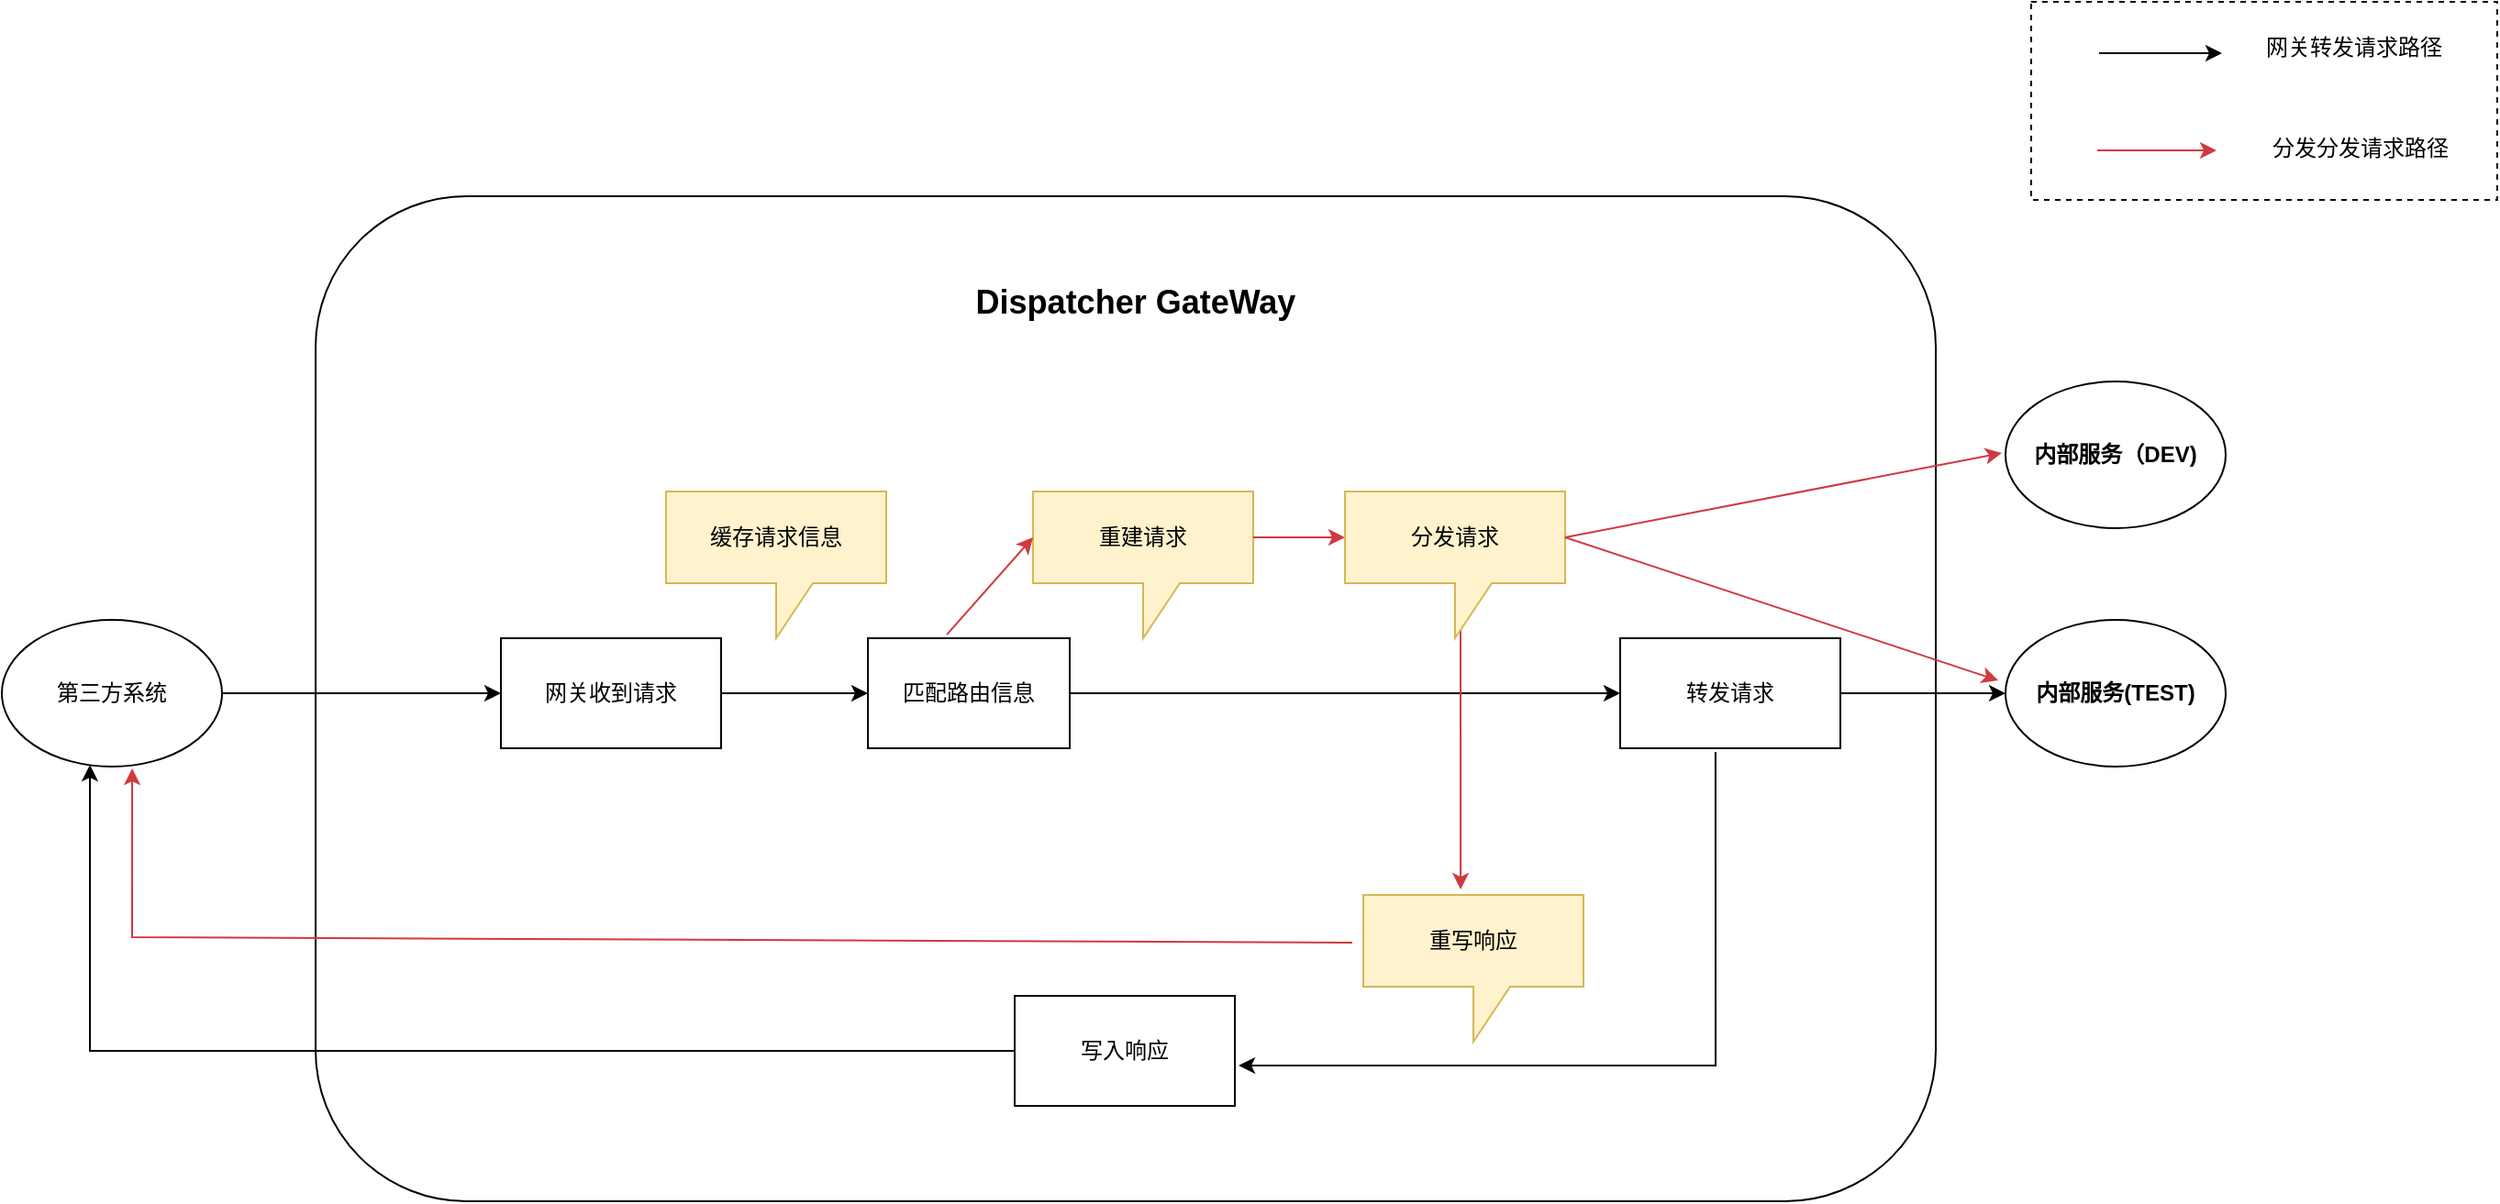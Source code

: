 <mxfile version="24.4.14" type="github">
  <diagram name="第 1 页" id="qCyqSDlLpOXVNilljG4B">
    <mxGraphModel dx="1434" dy="746" grid="0" gridSize="10" guides="1" tooltips="1" connect="1" arrows="1" fold="1" page="1" pageScale="1" pageWidth="827" pageHeight="1169" math="0" shadow="0">
      <root>
        <mxCell id="0" />
        <mxCell id="1" parent="0" />
        <mxCell id="rPTgxNd3Im22zeCbutrb-63" value="" style="rounded=1;whiteSpace=wrap;html=1;" vertex="1" parent="1">
          <mxGeometry x="209" y="149" width="883" height="548" as="geometry" />
        </mxCell>
        <mxCell id="rPTgxNd3Im22zeCbutrb-62" value="" style="rounded=0;whiteSpace=wrap;html=1;dashed=1;" vertex="1" parent="1">
          <mxGeometry x="1144" y="43" width="254" height="108" as="geometry" />
        </mxCell>
        <mxCell id="rPTgxNd3Im22zeCbutrb-8" style="edgeStyle=orthogonalEdgeStyle;rounded=0;orthogonalLoop=1;jettySize=auto;html=1;entryX=0;entryY=0.5;entryDx=0;entryDy=0;" edge="1" parent="1" source="rPTgxNd3Im22zeCbutrb-1" target="rPTgxNd3Im22zeCbutrb-5">
          <mxGeometry relative="1" as="geometry" />
        </mxCell>
        <mxCell id="rPTgxNd3Im22zeCbutrb-1" value="网关收到请求" style="rounded=0;whiteSpace=wrap;html=1;" vertex="1" parent="1">
          <mxGeometry x="310" y="390" width="120" height="60" as="geometry" />
        </mxCell>
        <mxCell id="rPTgxNd3Im22zeCbutrb-4" style="edgeStyle=orthogonalEdgeStyle;rounded=0;orthogonalLoop=1;jettySize=auto;html=1;entryX=0;entryY=0.5;entryDx=0;entryDy=0;" edge="1" parent="1" source="rPTgxNd3Im22zeCbutrb-3" target="rPTgxNd3Im22zeCbutrb-1">
          <mxGeometry relative="1" as="geometry" />
        </mxCell>
        <mxCell id="rPTgxNd3Im22zeCbutrb-3" value="第三方系统" style="ellipse;whiteSpace=wrap;html=1;" vertex="1" parent="1">
          <mxGeometry x="38" y="380" width="120" height="80" as="geometry" />
        </mxCell>
        <mxCell id="rPTgxNd3Im22zeCbutrb-9" style="edgeStyle=orthogonalEdgeStyle;rounded=0;orthogonalLoop=1;jettySize=auto;html=1;entryX=0;entryY=0.5;entryDx=0;entryDy=0;" edge="1" parent="1" source="rPTgxNd3Im22zeCbutrb-5" target="rPTgxNd3Im22zeCbutrb-6">
          <mxGeometry relative="1" as="geometry" />
        </mxCell>
        <mxCell id="rPTgxNd3Im22zeCbutrb-5" value="匹配路由信息" style="rounded=0;whiteSpace=wrap;html=1;" vertex="1" parent="1">
          <mxGeometry x="510" y="390" width="110" height="60" as="geometry" />
        </mxCell>
        <mxCell id="rPTgxNd3Im22zeCbutrb-10" style="edgeStyle=orthogonalEdgeStyle;rounded=0;orthogonalLoop=1;jettySize=auto;html=1;entryX=0;entryY=0.5;entryDx=0;entryDy=0;" edge="1" parent="1" source="rPTgxNd3Im22zeCbutrb-6" target="rPTgxNd3Im22zeCbutrb-7">
          <mxGeometry relative="1" as="geometry">
            <mxPoint x="1120" y="420" as="targetPoint" />
          </mxGeometry>
        </mxCell>
        <mxCell id="rPTgxNd3Im22zeCbutrb-6" value="转发请求" style="rounded=0;whiteSpace=wrap;html=1;" vertex="1" parent="1">
          <mxGeometry x="920" y="390" width="120" height="60" as="geometry" />
        </mxCell>
        <mxCell id="rPTgxNd3Im22zeCbutrb-7" value="&lt;b&gt;内部服务(TEST)&lt;/b&gt;" style="ellipse;whiteSpace=wrap;html=1;" vertex="1" parent="1">
          <mxGeometry x="1130" y="380" width="120" height="80" as="geometry" />
        </mxCell>
        <mxCell id="rPTgxNd3Im22zeCbutrb-11" value="缓存请求信息" style="shape=callout;whiteSpace=wrap;html=1;perimeter=calloutPerimeter;fillColor=#fff2cc;strokeColor=#d6b656;" vertex="1" parent="1">
          <mxGeometry x="400" y="310" width="120" height="80" as="geometry" />
        </mxCell>
        <mxCell id="rPTgxNd3Im22zeCbutrb-12" value="重建请求" style="shape=callout;whiteSpace=wrap;html=1;perimeter=calloutPerimeter;fillColor=#fff2cc;strokeColor=#d6b656;" vertex="1" parent="1">
          <mxGeometry x="600" y="310" width="120" height="80" as="geometry" />
        </mxCell>
        <mxCell id="rPTgxNd3Im22zeCbutrb-19" value="&lt;b&gt;内部服务（DEV)&lt;/b&gt;" style="ellipse;whiteSpace=wrap;html=1;" vertex="1" parent="1">
          <mxGeometry x="1130" y="250" width="120" height="80" as="geometry" />
        </mxCell>
        <mxCell id="rPTgxNd3Im22zeCbutrb-21" value="" style="endArrow=classic;html=1;rounded=0;exitX=0.391;exitY=-0.033;exitDx=0;exitDy=0;exitPerimeter=0;entryX=0;entryY=0;entryDx=0;entryDy=25;entryPerimeter=0;strokeColor=#d03940;" edge="1" parent="1" source="rPTgxNd3Im22zeCbutrb-5" target="rPTgxNd3Im22zeCbutrb-12">
          <mxGeometry width="50" height="50" relative="1" as="geometry">
            <mxPoint x="650" y="410" as="sourcePoint" />
            <mxPoint x="700" y="360" as="targetPoint" />
          </mxGeometry>
        </mxCell>
        <mxCell id="rPTgxNd3Im22zeCbutrb-22" value="" style="endArrow=classic;html=1;rounded=0;entryX=0;entryY=0;entryDx=0;entryDy=25;entryPerimeter=0;exitX=0;exitY=0;exitDx=120;exitDy=25;exitPerimeter=0;strokeColor=#d03940;" edge="1" parent="1" source="rPTgxNd3Im22zeCbutrb-12">
          <mxGeometry width="50" height="50" relative="1" as="geometry">
            <mxPoint x="720" y="340" as="sourcePoint" />
            <mxPoint x="770" y="335" as="targetPoint" />
          </mxGeometry>
        </mxCell>
        <mxCell id="rPTgxNd3Im22zeCbutrb-29" style="edgeStyle=orthogonalEdgeStyle;rounded=0;orthogonalLoop=1;jettySize=auto;html=1;entryX=0.4;entryY=0.988;entryDx=0;entryDy=0;entryPerimeter=0;" edge="1" parent="1" source="rPTgxNd3Im22zeCbutrb-26" target="rPTgxNd3Im22zeCbutrb-3">
          <mxGeometry relative="1" as="geometry">
            <mxPoint x="120" y="470" as="targetPoint" />
          </mxGeometry>
        </mxCell>
        <mxCell id="rPTgxNd3Im22zeCbutrb-26" value="写入响应" style="rounded=0;whiteSpace=wrap;html=1;" vertex="1" parent="1">
          <mxGeometry x="590" y="585" width="120" height="60" as="geometry" />
        </mxCell>
        <mxCell id="rPTgxNd3Im22zeCbutrb-42" value="" style="endArrow=classic;html=1;rounded=0;exitX=0.433;exitY=1.033;exitDx=0;exitDy=0;exitPerimeter=0;entryX=1.017;entryY=0.633;entryDx=0;entryDy=0;entryPerimeter=0;" edge="1" parent="1" source="rPTgxNd3Im22zeCbutrb-6" target="rPTgxNd3Im22zeCbutrb-26">
          <mxGeometry width="50" height="50" relative="1" as="geometry">
            <mxPoint x="1010" y="570" as="sourcePoint" />
            <mxPoint x="1060" y="520" as="targetPoint" />
            <Array as="points">
              <mxPoint x="972" y="623" />
            </Array>
          </mxGeometry>
        </mxCell>
        <mxCell id="rPTgxNd3Im22zeCbutrb-46" value="重写响应" style="shape=callout;whiteSpace=wrap;html=1;perimeter=calloutPerimeter;fillColor=#fff2cc;strokeColor=#d6b656;" vertex="1" parent="1">
          <mxGeometry x="780" y="530" width="120" height="80" as="geometry" />
        </mxCell>
        <mxCell id="rPTgxNd3Im22zeCbutrb-48" value="" style="endArrow=classic;html=1;rounded=0;exitX=0.525;exitY=0.863;exitDx=0;exitDy=0;exitPerimeter=0;entryX=0.442;entryY=-0.037;entryDx=0;entryDy=0;entryPerimeter=0;strokeColor=#d03940;" edge="1" parent="1" source="rPTgxNd3Im22zeCbutrb-49" target="rPTgxNd3Im22zeCbutrb-46">
          <mxGeometry width="50" height="50" relative="1" as="geometry">
            <mxPoint x="824.96" y="374.75" as="sourcePoint" />
            <mxPoint x="1077" y="530" as="targetPoint" />
          </mxGeometry>
        </mxCell>
        <mxCell id="rPTgxNd3Im22zeCbutrb-49" value="分发请求" style="shape=callout;whiteSpace=wrap;html=1;perimeter=calloutPerimeter;fillColor=#fff2cc;strokeColor=#d6b656;" vertex="1" parent="1">
          <mxGeometry x="770" y="310" width="120" height="80" as="geometry" />
        </mxCell>
        <mxCell id="rPTgxNd3Im22zeCbutrb-50" value="" style="endArrow=classic;html=1;rounded=0;exitX=-0.05;exitY=0.325;exitDx=0;exitDy=0;exitPerimeter=0;entryX=0.592;entryY=1.013;entryDx=0;entryDy=0;entryPerimeter=0;strokeColor=#d03940;" edge="1" parent="1" source="rPTgxNd3Im22zeCbutrb-46" target="rPTgxNd3Im22zeCbutrb-3">
          <mxGeometry width="50" height="50" relative="1" as="geometry">
            <mxPoint x="843" y="389" as="sourcePoint" />
            <mxPoint x="843" y="537" as="targetPoint" />
            <Array as="points">
              <mxPoint x="109" y="553" />
            </Array>
          </mxGeometry>
        </mxCell>
        <mxCell id="rPTgxNd3Im22zeCbutrb-52" value="" style="endArrow=classic;html=1;rounded=0;exitX=0;exitY=0;exitDx=120;exitDy=25;exitPerimeter=0;strokeColor=#d03940;" edge="1" parent="1" source="rPTgxNd3Im22zeCbutrb-49">
          <mxGeometry width="50" height="50" relative="1" as="geometry">
            <mxPoint x="843" y="389" as="sourcePoint" />
            <mxPoint x="1128" y="289" as="targetPoint" />
          </mxGeometry>
        </mxCell>
        <mxCell id="rPTgxNd3Im22zeCbutrb-53" value="" style="endArrow=classic;html=1;rounded=0;exitX=0;exitY=0;exitDx=120;exitDy=25;exitPerimeter=0;strokeColor=#d03940;entryX=-0.033;entryY=0.413;entryDx=0;entryDy=0;entryPerimeter=0;" edge="1" parent="1" source="rPTgxNd3Im22zeCbutrb-49" target="rPTgxNd3Im22zeCbutrb-7">
          <mxGeometry width="50" height="50" relative="1" as="geometry">
            <mxPoint x="900" y="345" as="sourcePoint" />
            <mxPoint x="1138" y="299" as="targetPoint" />
          </mxGeometry>
        </mxCell>
        <mxCell id="rPTgxNd3Im22zeCbutrb-57" value="" style="endArrow=classic;html=1;rounded=0;" edge="1" parent="1">
          <mxGeometry width="50" height="50" relative="1" as="geometry">
            <mxPoint x="1181" y="71" as="sourcePoint" />
            <mxPoint x="1248" y="71" as="targetPoint" />
          </mxGeometry>
        </mxCell>
        <mxCell id="rPTgxNd3Im22zeCbutrb-58" value="网关转发请求路径" style="text;html=1;align=center;verticalAlign=middle;whiteSpace=wrap;rounded=0;" vertex="1" parent="1">
          <mxGeometry x="1260" y="53" width="120" height="30" as="geometry" />
        </mxCell>
        <mxCell id="rPTgxNd3Im22zeCbutrb-60" value="分发分发请求路径" style="text;html=1;align=center;verticalAlign=middle;whiteSpace=wrap;rounded=0;" vertex="1" parent="1">
          <mxGeometry x="1264" y="108" width="119" height="30" as="geometry" />
        </mxCell>
        <mxCell id="rPTgxNd3Im22zeCbutrb-61" value="" style="endArrow=classic;html=1;rounded=0;strokeColor=#d03940;" edge="1" parent="1">
          <mxGeometry width="50" height="50" relative="1" as="geometry">
            <mxPoint x="1180" y="124" as="sourcePoint" />
            <mxPoint x="1245" y="124" as="targetPoint" />
          </mxGeometry>
        </mxCell>
        <mxCell id="rPTgxNd3Im22zeCbutrb-64" value="&lt;b&gt;&lt;font style=&quot;font-size: 18px;&quot;&gt;Dispatcher GateWay&lt;/font&gt;&lt;/b&gt;" style="text;html=1;align=center;verticalAlign=middle;whiteSpace=wrap;rounded=0;" vertex="1" parent="1">
          <mxGeometry x="536" y="192" width="240" height="30" as="geometry" />
        </mxCell>
      </root>
    </mxGraphModel>
  </diagram>
</mxfile>
